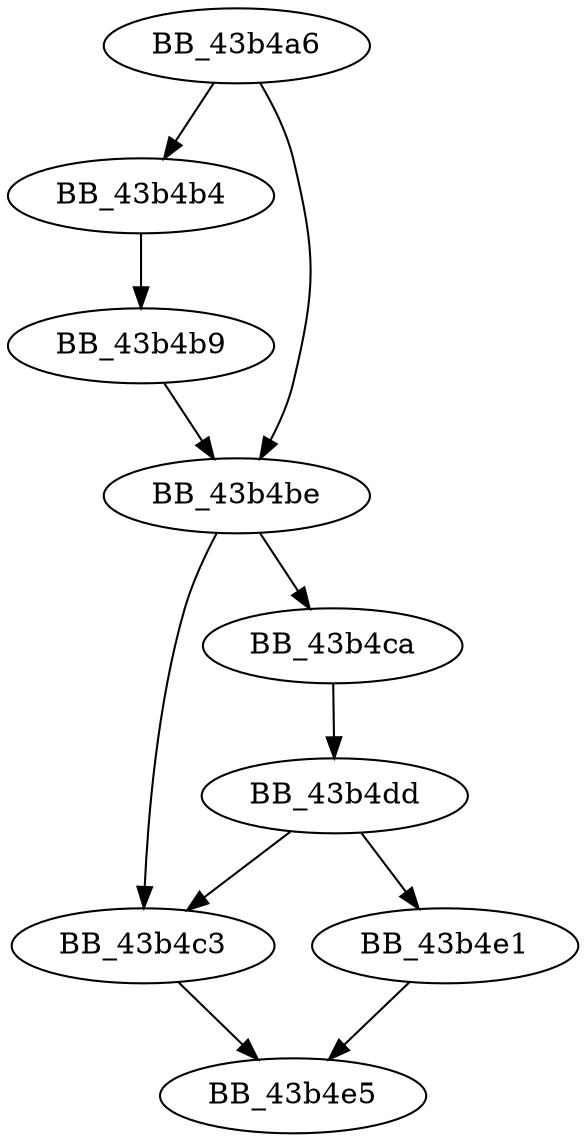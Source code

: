 DiGraph __putwch_nolock{
BB_43b4a6->BB_43b4b4
BB_43b4a6->BB_43b4be
BB_43b4b4->BB_43b4b9
BB_43b4b9->BB_43b4be
BB_43b4be->BB_43b4c3
BB_43b4be->BB_43b4ca
BB_43b4c3->BB_43b4e5
BB_43b4ca->BB_43b4dd
BB_43b4dd->BB_43b4c3
BB_43b4dd->BB_43b4e1
BB_43b4e1->BB_43b4e5
}
